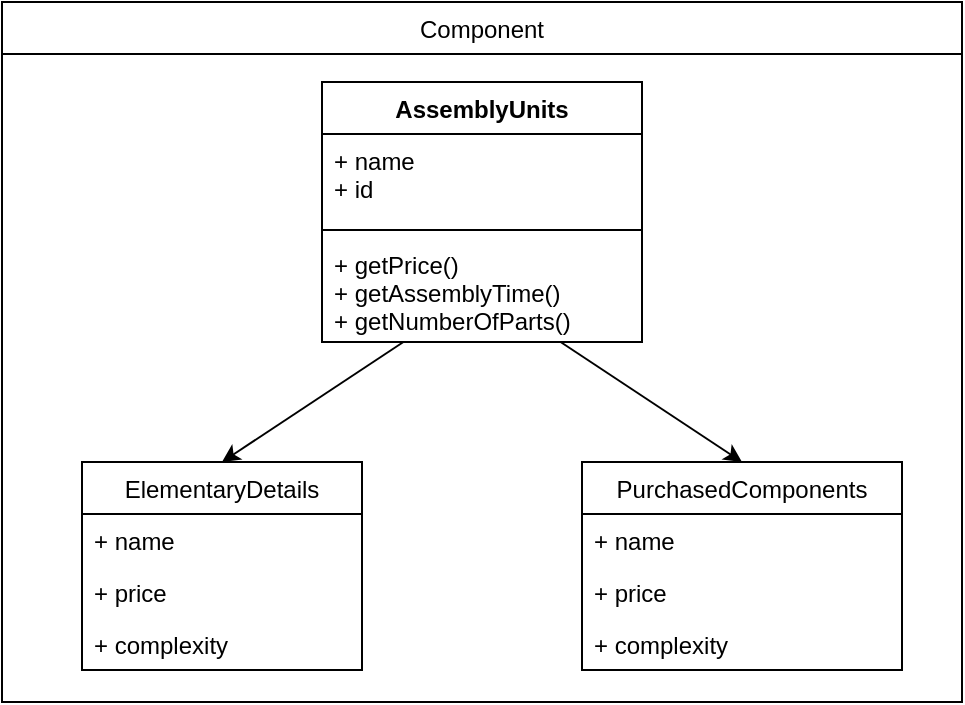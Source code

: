 <mxfile version="14.1.9" type="device"><diagram id="extbWwYCQFwJiAGO5F6Q" name="Page-1"><mxGraphModel dx="2012" dy="635" grid="1" gridSize="10" guides="1" tooltips="1" connect="1" arrows="1" fold="1" page="1" pageScale="1" pageWidth="827" pageHeight="1169" math="0" shadow="0"><root><mxCell id="0"/><mxCell id="1" parent="0"/><mxCell id="TFqXbBO18Sg2cchcmvwE-13" value="AssemblyUnits" style="swimlane;fontStyle=1;align=center;verticalAlign=top;childLayout=stackLayout;horizontal=1;startSize=26;horizontalStack=0;resizeParent=1;resizeParentMax=0;resizeLast=0;collapsible=1;marginBottom=0;" vertex="1" parent="1"><mxGeometry x="40" y="170" width="160" height="130" as="geometry"/></mxCell><mxCell id="TFqXbBO18Sg2cchcmvwE-14" value="+ name&#10;+ id" style="text;strokeColor=none;fillColor=none;align=left;verticalAlign=top;spacingLeft=4;spacingRight=4;overflow=hidden;rotatable=0;points=[[0,0.5],[1,0.5]];portConstraint=eastwest;" vertex="1" parent="TFqXbBO18Sg2cchcmvwE-13"><mxGeometry y="26" width="160" height="44" as="geometry"/></mxCell><mxCell id="TFqXbBO18Sg2cchcmvwE-15" value="" style="line;strokeWidth=1;fillColor=none;align=left;verticalAlign=middle;spacingTop=-1;spacingLeft=3;spacingRight=3;rotatable=0;labelPosition=right;points=[];portConstraint=eastwest;" vertex="1" parent="TFqXbBO18Sg2cchcmvwE-13"><mxGeometry y="70" width="160" height="8" as="geometry"/></mxCell><mxCell id="TFqXbBO18Sg2cchcmvwE-16" value="+ getPrice()&#10;+ getAssemblyTime()&#10;+ getNumberOfParts()" style="text;strokeColor=none;fillColor=none;align=left;verticalAlign=top;spacingLeft=4;spacingRight=4;overflow=hidden;rotatable=0;points=[[0,0.5],[1,0.5]];portConstraint=eastwest;" vertex="1" parent="TFqXbBO18Sg2cchcmvwE-13"><mxGeometry y="78" width="160" height="52" as="geometry"/></mxCell><mxCell id="TFqXbBO18Sg2cchcmvwE-17" value="PurchasedComponents" style="swimlane;fontStyle=0;childLayout=stackLayout;horizontal=1;startSize=26;fillColor=none;horizontalStack=0;resizeParent=1;resizeParentMax=0;resizeLast=0;collapsible=1;marginBottom=0;" vertex="1" parent="1"><mxGeometry x="170" y="360" width="160" height="104" as="geometry"/></mxCell><mxCell id="TFqXbBO18Sg2cchcmvwE-18" value="+ name" style="text;strokeColor=none;fillColor=none;align=left;verticalAlign=top;spacingLeft=4;spacingRight=4;overflow=hidden;rotatable=0;points=[[0,0.5],[1,0.5]];portConstraint=eastwest;" vertex="1" parent="TFqXbBO18Sg2cchcmvwE-17"><mxGeometry y="26" width="160" height="26" as="geometry"/></mxCell><mxCell id="TFqXbBO18Sg2cchcmvwE-19" value="+ price" style="text;strokeColor=none;fillColor=none;align=left;verticalAlign=top;spacingLeft=4;spacingRight=4;overflow=hidden;rotatable=0;points=[[0,0.5],[1,0.5]];portConstraint=eastwest;" vertex="1" parent="TFqXbBO18Sg2cchcmvwE-17"><mxGeometry y="52" width="160" height="26" as="geometry"/></mxCell><mxCell id="TFqXbBO18Sg2cchcmvwE-20" value="+ сomplexity" style="text;strokeColor=none;fillColor=none;align=left;verticalAlign=top;spacingLeft=4;spacingRight=4;overflow=hidden;rotatable=0;points=[[0,0.5],[1,0.5]];portConstraint=eastwest;" vertex="1" parent="TFqXbBO18Sg2cchcmvwE-17"><mxGeometry y="78" width="160" height="26" as="geometry"/></mxCell><mxCell id="TFqXbBO18Sg2cchcmvwE-21" value="ElementaryDetails" style="swimlane;fontStyle=0;childLayout=stackLayout;horizontal=1;startSize=26;fillColor=none;horizontalStack=0;resizeParent=1;resizeParentMax=0;resizeLast=0;collapsible=1;marginBottom=0;" vertex="1" parent="1"><mxGeometry x="-80" y="360" width="140" height="104" as="geometry"/></mxCell><mxCell id="TFqXbBO18Sg2cchcmvwE-22" value="+ name" style="text;strokeColor=none;fillColor=none;align=left;verticalAlign=top;spacingLeft=4;spacingRight=4;overflow=hidden;rotatable=0;points=[[0,0.5],[1,0.5]];portConstraint=eastwest;" vertex="1" parent="TFqXbBO18Sg2cchcmvwE-21"><mxGeometry y="26" width="140" height="26" as="geometry"/></mxCell><mxCell id="TFqXbBO18Sg2cchcmvwE-24" value="+ price" style="text;strokeColor=none;fillColor=none;align=left;verticalAlign=top;spacingLeft=4;spacingRight=4;overflow=hidden;rotatable=0;points=[[0,0.5],[1,0.5]];portConstraint=eastwest;" vertex="1" parent="TFqXbBO18Sg2cchcmvwE-21"><mxGeometry y="52" width="140" height="26" as="geometry"/></mxCell><mxCell id="TFqXbBO18Sg2cchcmvwE-23" value="+ сomplexity" style="text;strokeColor=none;fillColor=none;align=left;verticalAlign=top;spacingLeft=4;spacingRight=4;overflow=hidden;rotatable=0;points=[[0,0.5],[1,0.5]];portConstraint=eastwest;" vertex="1" parent="TFqXbBO18Sg2cchcmvwE-21"><mxGeometry y="78" width="140" height="26" as="geometry"/></mxCell><mxCell id="TFqXbBO18Sg2cchcmvwE-27" style="edgeStyle=none;rounded=0;orthogonalLoop=1;jettySize=auto;html=1;entryX=0.5;entryY=0;entryDx=0;entryDy=0;" edge="1" parent="1" source="TFqXbBO18Sg2cchcmvwE-16" target="TFqXbBO18Sg2cchcmvwE-21"><mxGeometry relative="1" as="geometry"/></mxCell><mxCell id="TFqXbBO18Sg2cchcmvwE-28" style="edgeStyle=none;rounded=0;orthogonalLoop=1;jettySize=auto;html=1;entryX=0.5;entryY=0;entryDx=0;entryDy=0;" edge="1" parent="1" source="TFqXbBO18Sg2cchcmvwE-16" target="TFqXbBO18Sg2cchcmvwE-17"><mxGeometry relative="1" as="geometry"/></mxCell><mxCell id="TFqXbBO18Sg2cchcmvwE-29" value="Component" style="swimlane;fontStyle=0;childLayout=stackLayout;horizontal=1;startSize=26;fillColor=none;horizontalStack=0;resizeParent=1;resizeParentMax=0;resizeLast=0;collapsible=1;marginBottom=0;" vertex="1" parent="1"><mxGeometry x="-120" y="130" width="480" height="350" as="geometry"/></mxCell></root></mxGraphModel></diagram></mxfile>